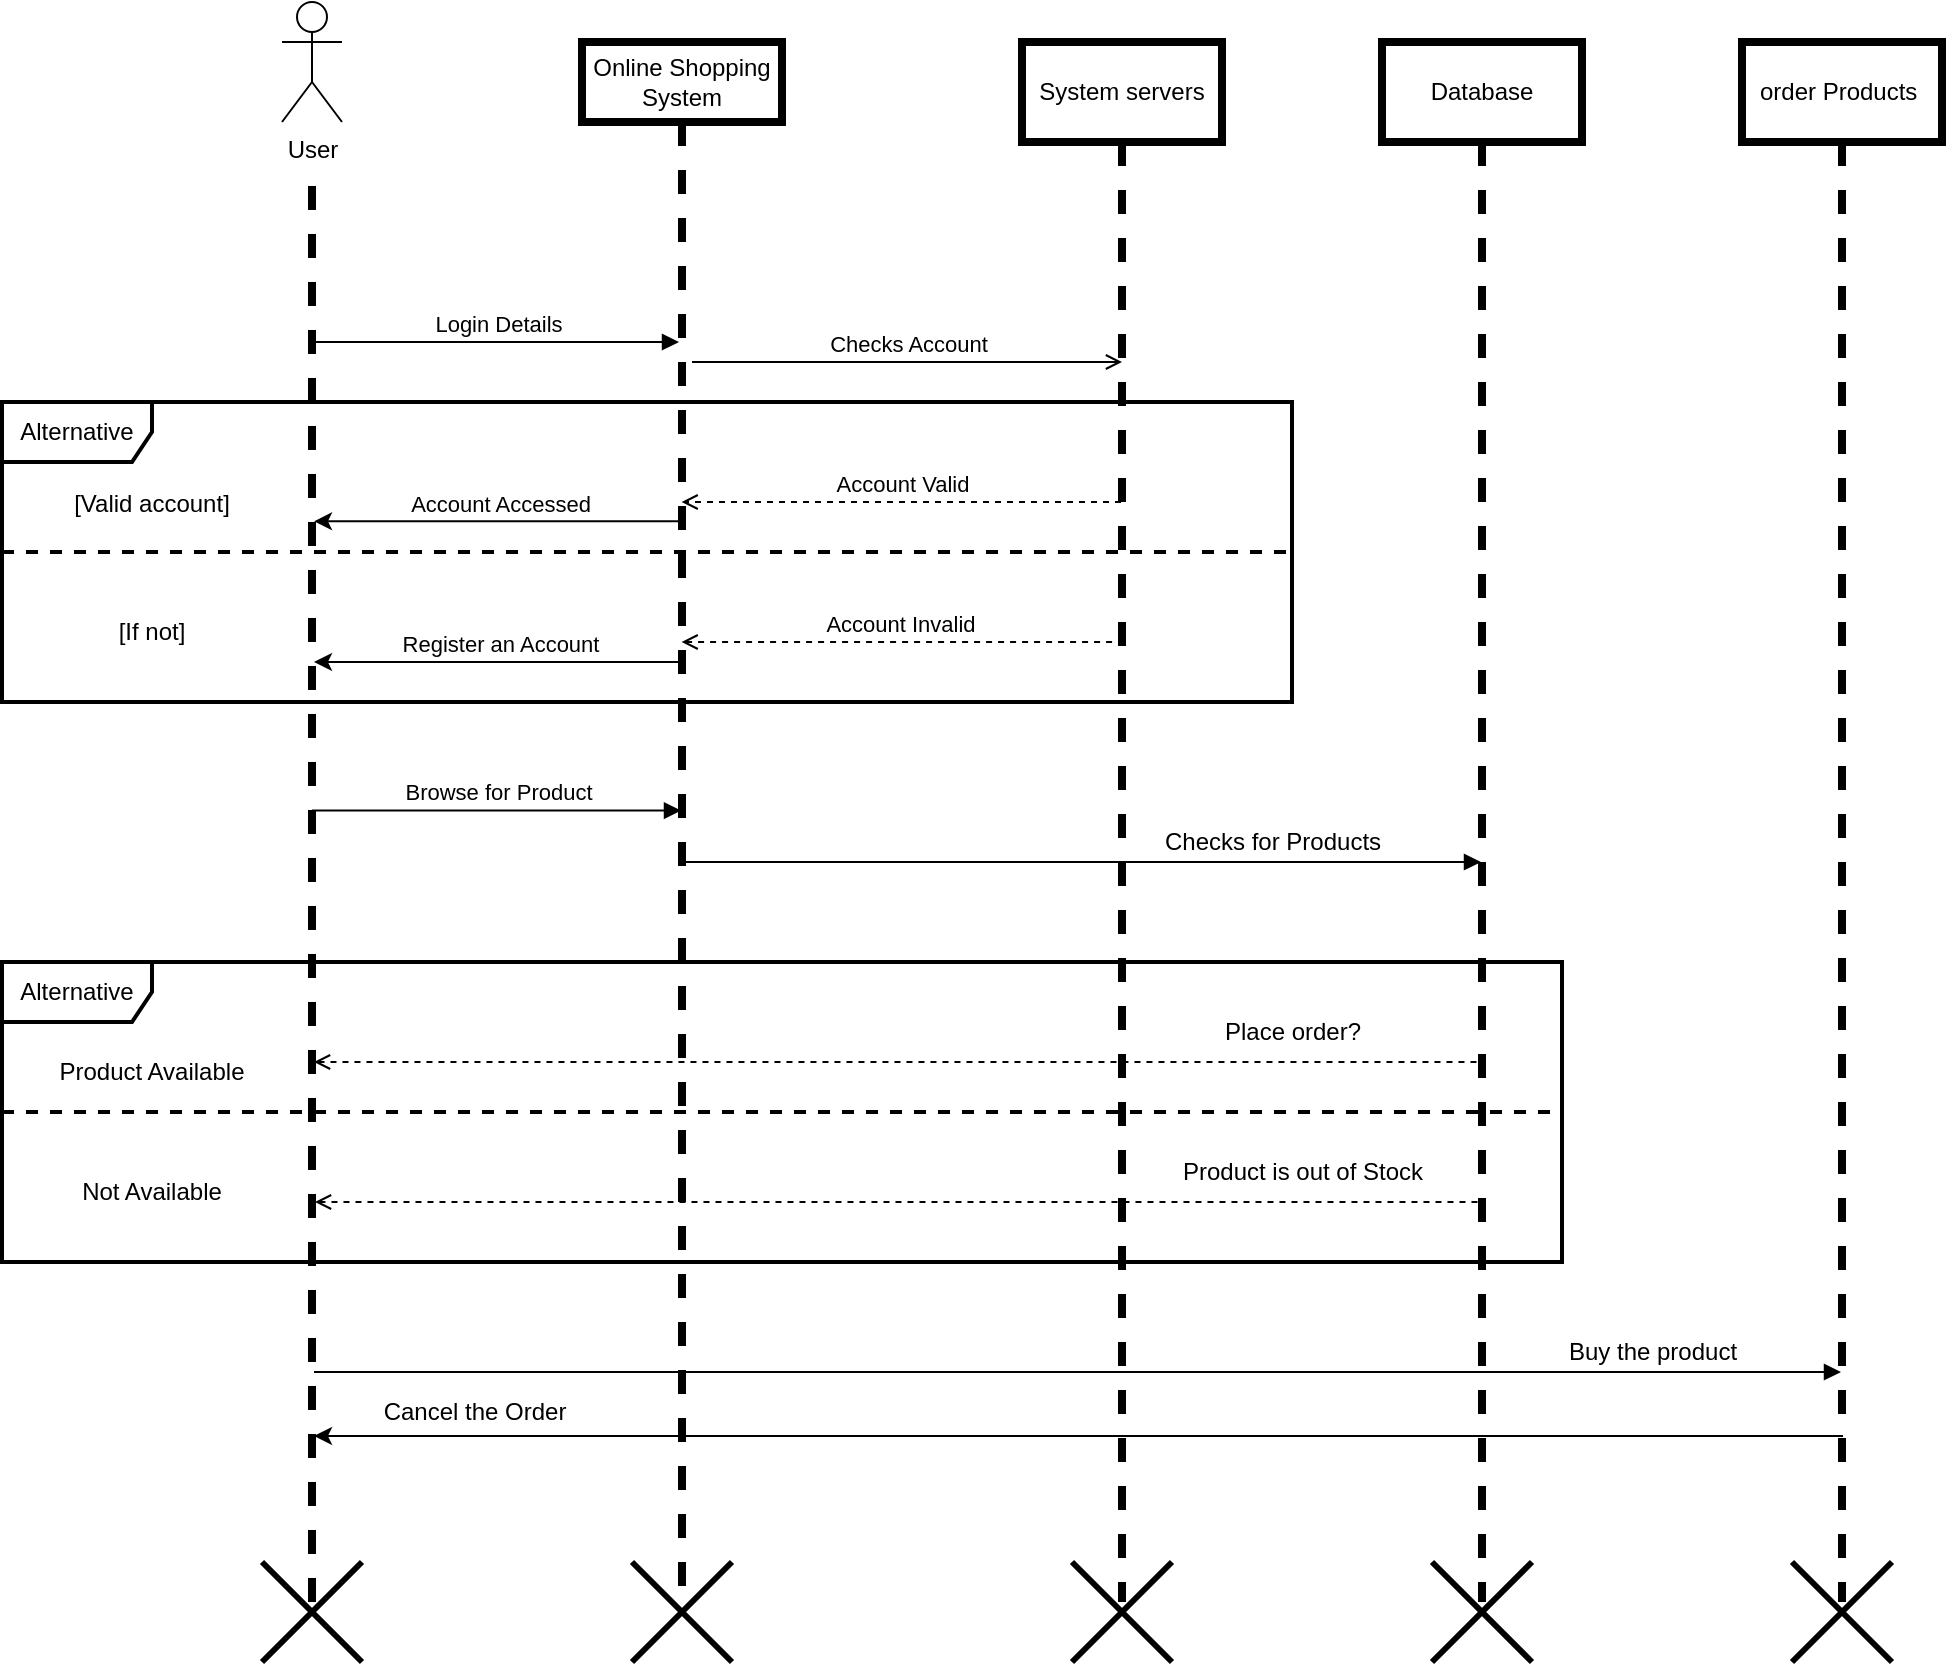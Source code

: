 <mxfile version="22.1.7" type="google">
  <diagram name="Page-1" id="2YBvvXClWsGukQMizWep">
    <mxGraphModel dx="2596" dy="924" grid="1" gridSize="10" guides="1" tooltips="1" connect="1" arrows="1" fold="1" page="1" pageScale="1" pageWidth="850" pageHeight="1100" math="0" shadow="0">
      <root>
        <mxCell id="0" />
        <mxCell id="1" parent="0" />
        <mxCell id="aM9ryv3xv72pqoxQDRHE-1" value="Online Shopping System" style="shape=umlLifeline;perimeter=lifelinePerimeter;whiteSpace=wrap;html=1;container=0;dropTarget=0;collapsible=0;recursiveResize=0;outlineConnect=0;portConstraint=eastwest;newEdgeStyle={&quot;edgeStyle&quot;:&quot;elbowEdgeStyle&quot;,&quot;elbow&quot;:&quot;vertical&quot;,&quot;curved&quot;:0,&quot;rounded&quot;:0};strokeWidth=4;" parent="1" vertex="1">
          <mxGeometry x="220" y="40" width="100" height="780" as="geometry" />
        </mxCell>
        <mxCell id="aM9ryv3xv72pqoxQDRHE-5" value="System servers" style="shape=umlLifeline;perimeter=lifelinePerimeter;whiteSpace=wrap;html=1;container=0;dropTarget=0;collapsible=0;recursiveResize=0;outlineConnect=0;portConstraint=eastwest;newEdgeStyle={&quot;edgeStyle&quot;:&quot;elbowEdgeStyle&quot;,&quot;elbow&quot;:&quot;vertical&quot;,&quot;curved&quot;:0,&quot;rounded&quot;:0};size=50;strokeWidth=4;" parent="1" vertex="1">
          <mxGeometry x="440" y="40" width="100" height="780" as="geometry" />
        </mxCell>
        <mxCell id="aM9ryv3xv72pqoxQDRHE-7" value="Checks Account" style="html=1;verticalAlign=bottom;endArrow=open;edgeStyle=elbowEdgeStyle;elbow=vertical;curved=0;rounded=0;endFill=0;" parent="1" edge="1">
          <mxGeometry relative="1" as="geometry">
            <mxPoint x="275" y="200" as="sourcePoint" />
            <Array as="points">
              <mxPoint x="360" y="200" />
            </Array>
            <mxPoint x="490" y="200" as="targetPoint" />
          </mxGeometry>
        </mxCell>
        <mxCell id="aM9ryv3xv72pqoxQDRHE-9" value="Account Valid" style="html=1;verticalAlign=bottom;endArrow=open;edgeStyle=elbowEdgeStyle;elbow=vertical;curved=0;rounded=0;dashed=1;endFill=0;jumpSize=8;jumpStyle=none;strokeColor=default;" parent="1" edge="1">
          <mxGeometry relative="1" as="geometry">
            <mxPoint x="489.5" y="270" as="sourcePoint" />
            <Array as="points">
              <mxPoint x="370" y="270" />
            </Array>
            <mxPoint x="269.81" y="270" as="targetPoint" />
          </mxGeometry>
        </mxCell>
        <mxCell id="aM9ryv3xv72pqoxQDRHE-10" value="Account Invalid" style="html=1;verticalAlign=bottom;endArrow=none;dashed=1;endSize=8;edgeStyle=elbowEdgeStyle;elbow=vertical;curved=0;rounded=0;endFill=0;startArrow=open;startFill=0;" parent="1" edge="1">
          <mxGeometry x="-0.001" relative="1" as="geometry">
            <mxPoint x="489.5" y="340" as="targetPoint" />
            <Array as="points">
              <mxPoint x="360" y="340" />
            </Array>
            <mxPoint x="269.81" y="340" as="sourcePoint" />
            <mxPoint as="offset" />
          </mxGeometry>
        </mxCell>
        <mxCell id="BbWexRLT1oxvOPFFH_me-1" value="Database" style="shape=umlLifeline;perimeter=lifelinePerimeter;whiteSpace=wrap;html=1;container=0;dropTarget=0;collapsible=0;recursiveResize=0;outlineConnect=0;portConstraint=eastwest;newEdgeStyle={&quot;edgeStyle&quot;:&quot;elbowEdgeStyle&quot;,&quot;elbow&quot;:&quot;vertical&quot;,&quot;curved&quot;:0,&quot;rounded&quot;:0};size=50;strokeWidth=4;" vertex="1" parent="1">
          <mxGeometry x="620" y="40" width="100" height="780" as="geometry" />
        </mxCell>
        <mxCell id="BbWexRLT1oxvOPFFH_me-3" value="order Products&amp;nbsp;" style="shape=umlLifeline;perimeter=lifelinePerimeter;whiteSpace=wrap;html=1;container=0;dropTarget=0;collapsible=0;recursiveResize=0;outlineConnect=0;portConstraint=eastwest;newEdgeStyle={&quot;edgeStyle&quot;:&quot;elbowEdgeStyle&quot;,&quot;elbow&quot;:&quot;vertical&quot;,&quot;curved&quot;:0,&quot;rounded&quot;:0};size=50;strokeWidth=4;" vertex="1" parent="1">
          <mxGeometry x="800" y="40" width="100" height="780" as="geometry" />
        </mxCell>
        <mxCell id="ONvEsnhSYEdtDiEuM9Fh-2" value="User" style="shape=umlActor;verticalLabelPosition=bottom;verticalAlign=top;html=1;outlineConnect=0;" vertex="1" parent="1">
          <mxGeometry x="70" y="20" width="30" height="60" as="geometry" />
        </mxCell>
        <mxCell id="ONvEsnhSYEdtDiEuM9Fh-3" value="" style="endArrow=none;dashed=1;html=1;rounded=0;strokeWidth=4;" edge="1" parent="1">
          <mxGeometry width="50" height="50" relative="1" as="geometry">
            <mxPoint x="85" y="820" as="sourcePoint" />
            <mxPoint x="85" y="100" as="targetPoint" />
          </mxGeometry>
        </mxCell>
        <mxCell id="ONvEsnhSYEdtDiEuM9Fh-4" value="Login Details" style="html=1;verticalAlign=bottom;endArrow=block;edgeStyle=elbowEdgeStyle;elbow=vertical;curved=0;rounded=0;" edge="1" parent="1">
          <mxGeometry x="0.003" relative="1" as="geometry">
            <mxPoint x="86" y="190" as="sourcePoint" />
            <Array as="points">
              <mxPoint x="181" y="190" />
            </Array>
            <mxPoint x="268.5" y="190" as="targetPoint" />
            <mxPoint as="offset" />
          </mxGeometry>
        </mxCell>
        <mxCell id="2yRzERh6OzV-SCxXPXvy-2" value="Account Accessed" style="html=1;verticalAlign=bottom;endArrow=none;edgeStyle=elbowEdgeStyle;elbow=vertical;curved=0;rounded=0;startArrow=classic;startFill=1;endFill=0;" edge="1" parent="1">
          <mxGeometry x="0.003" relative="1" as="geometry">
            <mxPoint x="86" y="279.66" as="sourcePoint" />
            <Array as="points">
              <mxPoint x="181" y="279.66" />
            </Array>
            <mxPoint x="270" y="279.66" as="targetPoint" />
            <mxPoint as="offset" />
          </mxGeometry>
        </mxCell>
        <mxCell id="BbWexRLT1oxvOPFFH_me-5" value="" style="html=1;verticalAlign=bottom;endArrow=block;edgeStyle=elbowEdgeStyle;elbow=vertical;curved=0;rounded=0;" edge="1" parent="1">
          <mxGeometry x="0.003" relative="1" as="geometry">
            <mxPoint x="270" y="450" as="sourcePoint" />
            <Array as="points">
              <mxPoint x="365" y="450" />
            </Array>
            <mxPoint x="669.5" y="450" as="targetPoint" />
            <mxPoint as="offset" />
          </mxGeometry>
        </mxCell>
        <mxCell id="BbWexRLT1oxvOPFFH_me-6" value="Checks for Products" style="text;html=1;align=center;verticalAlign=middle;resizable=0;points=[];autosize=1;strokeColor=none;fillColor=none;" vertex="1" parent="1">
          <mxGeometry x="500" y="425" width="130" height="30" as="geometry" />
        </mxCell>
        <mxCell id="2yRzERh6OzV-SCxXPXvy-3" value="Register an Account" style="html=1;verticalAlign=bottom;endArrow=none;edgeStyle=elbowEdgeStyle;elbow=vertical;curved=0;rounded=0;startArrow=classic;startFill=1;endFill=0;" edge="1" parent="1">
          <mxGeometry x="0.003" relative="1" as="geometry">
            <mxPoint x="86" y="350" as="sourcePoint" />
            <Array as="points">
              <mxPoint x="181" y="350" />
            </Array>
            <mxPoint x="270" y="350" as="targetPoint" />
            <mxPoint as="offset" />
          </mxGeometry>
        </mxCell>
        <mxCell id="BbWexRLT1oxvOPFFH_me-8" value="Buy the product" style="text;html=1;align=center;verticalAlign=middle;resizable=0;points=[];autosize=1;strokeColor=none;fillColor=none;" vertex="1" parent="1">
          <mxGeometry x="700" y="680" width="110" height="30" as="geometry" />
        </mxCell>
        <mxCell id="BbWexRLT1oxvOPFFH_me-10" value="" style="html=1;verticalAlign=bottom;endArrow=none;edgeStyle=elbowEdgeStyle;elbow=vertical;curved=0;rounded=0;endFill=0;startArrow=classic;startFill=1;" edge="1" parent="1">
          <mxGeometry x="0.003" relative="1" as="geometry">
            <mxPoint x="86" y="737" as="sourcePoint" />
            <Array as="points">
              <mxPoint x="181" y="737" />
            </Array>
            <mxPoint x="850.5" y="737" as="targetPoint" />
            <mxPoint as="offset" />
          </mxGeometry>
        </mxCell>
        <mxCell id="2yRzERh6OzV-SCxXPXvy-4" value="Browse for Product" style="html=1;verticalAlign=bottom;endArrow=block;edgeStyle=elbowEdgeStyle;elbow=vertical;curved=0;rounded=0;endSize=6;startSize=6;" edge="1" parent="1">
          <mxGeometry x="0.003" relative="1" as="geometry">
            <mxPoint x="85" y="424.31" as="sourcePoint" />
            <Array as="points">
              <mxPoint x="180" y="424.31" />
            </Array>
            <mxPoint x="269.5" y="424.31" as="targetPoint" />
            <mxPoint as="offset" />
          </mxGeometry>
        </mxCell>
        <mxCell id="BbWexRLT1oxvOPFFH_me-7" value="" style="html=1;verticalAlign=bottom;endArrow=block;edgeStyle=elbowEdgeStyle;elbow=vertical;curved=0;rounded=0;" edge="1" parent="1">
          <mxGeometry x="0.003" relative="1" as="geometry">
            <mxPoint x="86" y="705" as="sourcePoint" />
            <Array as="points">
              <mxPoint x="181" y="705" />
            </Array>
            <mxPoint x="849.5" y="705" as="targetPoint" />
            <mxPoint as="offset" />
          </mxGeometry>
        </mxCell>
        <mxCell id="BbWexRLT1oxvOPFFH_me-12" value="" style="html=1;verticalAlign=bottom;endArrow=none;dashed=1;endSize=8;edgeStyle=elbowEdgeStyle;elbow=vertical;curved=0;rounded=0;endFill=0;startArrow=open;startFill=0;" edge="1" parent="1">
          <mxGeometry x="-0.001" relative="1" as="geometry">
            <mxPoint x="670.5" y="550" as="targetPoint" />
            <Array as="points">
              <mxPoint x="536.19" y="550" />
            </Array>
            <mxPoint x="86" y="550" as="sourcePoint" />
            <mxPoint as="offset" />
          </mxGeometry>
        </mxCell>
        <mxCell id="BbWexRLT1oxvOPFFH_me-13" value="Place order?" style="text;html=1;align=center;verticalAlign=middle;resizable=0;points=[];autosize=1;strokeColor=none;fillColor=none;" vertex="1" parent="1">
          <mxGeometry x="530" y="520" width="90" height="30" as="geometry" />
        </mxCell>
        <mxCell id="2yRzERh6OzV-SCxXPXvy-7" value="Product is out of Stock" style="text;html=1;align=center;verticalAlign=middle;resizable=0;points=[];autosize=1;strokeColor=none;fillColor=none;" vertex="1" parent="1">
          <mxGeometry x="510" y="590" width="140" height="30" as="geometry" />
        </mxCell>
        <mxCell id="BbWexRLT1oxvOPFFH_me-11" value="Cancel the Order" style="text;html=1;align=center;verticalAlign=middle;resizable=0;points=[];autosize=1;strokeColor=none;fillColor=none;" vertex="1" parent="1">
          <mxGeometry x="111" y="710" width="110" height="30" as="geometry" />
        </mxCell>
        <mxCell id="2yRzERh6OzV-SCxXPXvy-10" value="" style="html=1;verticalAlign=bottom;endArrow=none;dashed=1;endSize=8;edgeStyle=elbowEdgeStyle;elbow=vertical;curved=0;rounded=0;endFill=0;startArrow=open;startFill=0;" edge="1" parent="1">
          <mxGeometry x="-0.001" relative="1" as="geometry">
            <mxPoint x="671" y="620" as="targetPoint" />
            <Array as="points">
              <mxPoint x="536.69" y="620" />
            </Array>
            <mxPoint x="86.5" y="620" as="sourcePoint" />
            <mxPoint as="offset" />
          </mxGeometry>
        </mxCell>
        <mxCell id="ONvEsnhSYEdtDiEuM9Fh-25" value="Alternative" style="shape=umlFrame;whiteSpace=wrap;html=1;pointerEvents=0;shadow=0;width=75;height=30;strokeWidth=2;" vertex="1" parent="1">
          <mxGeometry x="-70" y="220" width="645" height="150" as="geometry" />
        </mxCell>
        <mxCell id="BbWexRLT1oxvOPFFH_me-21" value="" style="shape=umlDestroy;whiteSpace=wrap;html=1;strokeWidth=3;targetShapes=umlLifeline;" vertex="1" parent="1">
          <mxGeometry x="60" y="800" width="50" height="50" as="geometry" />
        </mxCell>
        <mxCell id="BbWexRLT1oxvOPFFH_me-22" value="" style="shape=umlDestroy;whiteSpace=wrap;html=1;strokeWidth=3;targetShapes=umlLifeline;" vertex="1" parent="1">
          <mxGeometry x="245" y="800" width="50" height="50" as="geometry" />
        </mxCell>
        <mxCell id="BbWexRLT1oxvOPFFH_me-23" value="" style="shape=umlDestroy;whiteSpace=wrap;html=1;strokeWidth=3;targetShapes=umlLifeline;" vertex="1" parent="1">
          <mxGeometry x="465" y="800" width="50" height="50" as="geometry" />
        </mxCell>
        <mxCell id="BbWexRLT1oxvOPFFH_me-24" value="" style="shape=umlDestroy;whiteSpace=wrap;html=1;strokeWidth=3;targetShapes=umlLifeline;" vertex="1" parent="1">
          <mxGeometry x="645" y="800" width="50" height="50" as="geometry" />
        </mxCell>
        <mxCell id="BbWexRLT1oxvOPFFH_me-25" value="" style="shape=umlDestroy;whiteSpace=wrap;html=1;strokeWidth=3;targetShapes=umlLifeline;" vertex="1" parent="1">
          <mxGeometry x="825" y="800" width="50" height="50" as="geometry" />
        </mxCell>
        <mxCell id="ONvEsnhSYEdtDiEuM9Fh-26" value="" style="line;strokeWidth=2;fillColor=none;align=left;verticalAlign=middle;spacingTop=-1;spacingLeft=3;spacingRight=3;rotatable=0;labelPosition=right;points=[];portConstraint=eastwest;strokeColor=inherit;dashed=1;" vertex="1" parent="1">
          <mxGeometry x="-70" y="291" width="645" height="8" as="geometry" />
        </mxCell>
        <mxCell id="ONvEsnhSYEdtDiEuM9Fh-28" value="[Valid account]" style="text;html=1;strokeColor=none;fillColor=none;align=center;verticalAlign=middle;whiteSpace=wrap;rounded=0;" vertex="1" parent="1">
          <mxGeometry x="-50" y="256" width="110" height="30" as="geometry" />
        </mxCell>
        <mxCell id="ONvEsnhSYEdtDiEuM9Fh-29" value="[If not]" style="text;html=1;strokeColor=none;fillColor=none;align=center;verticalAlign=middle;whiteSpace=wrap;rounded=0;" vertex="1" parent="1">
          <mxGeometry x="-50" y="320" width="110" height="30" as="geometry" />
        </mxCell>
        <mxCell id="ONvEsnhSYEdtDiEuM9Fh-30" value="Alternative" style="shape=umlFrame;whiteSpace=wrap;html=1;pointerEvents=0;shadow=0;width=75;height=30;strokeWidth=2;" vertex="1" parent="1">
          <mxGeometry x="-70" y="500" width="780" height="150" as="geometry" />
        </mxCell>
        <mxCell id="ONvEsnhSYEdtDiEuM9Fh-31" value="" style="line;strokeWidth=2;fillColor=none;align=left;verticalAlign=middle;spacingTop=-1;spacingLeft=3;spacingRight=3;rotatable=0;labelPosition=right;points=[];portConstraint=eastwest;strokeColor=inherit;dashed=1;" vertex="1" parent="1">
          <mxGeometry x="-70" y="571" width="780" height="8" as="geometry" />
        </mxCell>
        <mxCell id="ONvEsnhSYEdtDiEuM9Fh-32" value="Product Available" style="text;html=1;strokeColor=none;fillColor=none;align=center;verticalAlign=middle;whiteSpace=wrap;rounded=0;" vertex="1" parent="1">
          <mxGeometry x="-50" y="540" width="110" height="30" as="geometry" />
        </mxCell>
        <mxCell id="ONvEsnhSYEdtDiEuM9Fh-33" value="Not Available" style="text;html=1;strokeColor=none;fillColor=none;align=center;verticalAlign=middle;whiteSpace=wrap;rounded=0;" vertex="1" parent="1">
          <mxGeometry x="-50" y="600" width="110" height="30" as="geometry" />
        </mxCell>
      </root>
    </mxGraphModel>
  </diagram>
</mxfile>
